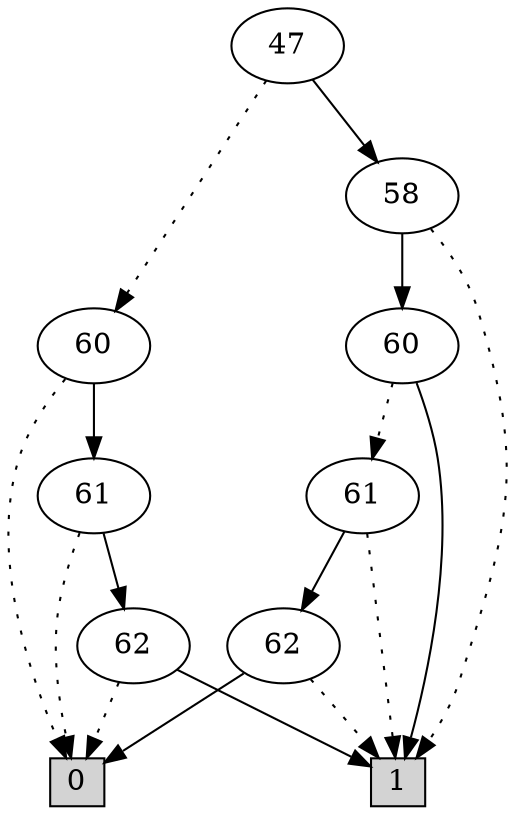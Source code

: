 digraph G {
0 [shape=box, label="0", style=filled, shape=box, height=0.3, width=0.3];
1 [shape=box, label="1", style=filled, shape=box, height=0.3, width=0.3];
838 [label="47"];
838 -> 831 [style=dotted];
838 -> 837 [style=filled];
831 [label="60"];
831 -> 0 [style=dotted];
831 -> 824 [style=filled];
824 [label="61"];
824 -> 0 [style=dotted];
824 -> 126 [style=filled];
126 [label="62"];
126 -> 0 [style=dotted];
126 -> 1 [style=filled];
837 [label="58"];
837 -> 1 [style=dotted];
837 -> 836 [style=filled];
836 [label="60"];
836 -> 826 [style=dotted];
836 -> 1 [style=filled];
826 [label="61"];
826 -> 1 [style=dotted];
826 -> 127 [style=filled];
127 [label="62"];
127 -> 1 [style=dotted];
127 -> 0 [style=filled];
}
